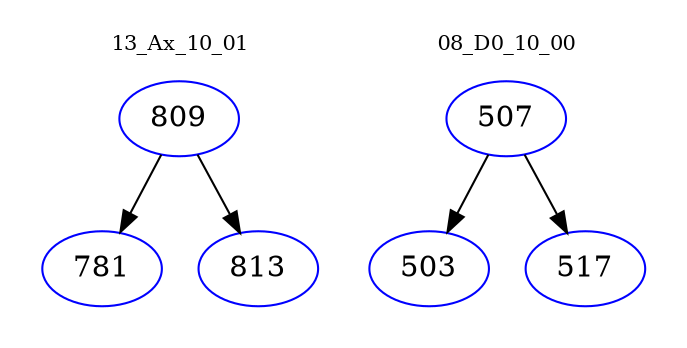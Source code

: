 digraph{
subgraph cluster_0 {
color = white
label = "13_Ax_10_01";
fontsize=10;
T0_809 [label="809", color="blue"]
T0_809 -> T0_781 [color="black"]
T0_781 [label="781", color="blue"]
T0_809 -> T0_813 [color="black"]
T0_813 [label="813", color="blue"]
}
subgraph cluster_1 {
color = white
label = "08_D0_10_00";
fontsize=10;
T1_507 [label="507", color="blue"]
T1_507 -> T1_503 [color="black"]
T1_503 [label="503", color="blue"]
T1_507 -> T1_517 [color="black"]
T1_517 [label="517", color="blue"]
}
}
